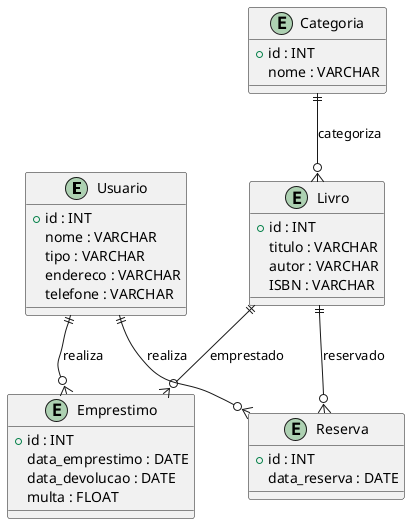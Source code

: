 @startuml Sistema de Biblioteca Universitária
entity "Usuario" as usuario {
    +id : INT
    nome : VARCHAR
    tipo : VARCHAR
    endereco : VARCHAR
    telefone : VARCHAR
}

entity "Categoria" as categoria {
    +id : INT
    nome : VARCHAR
}

entity "Livro" as livro {
    +id : INT
    titulo : VARCHAR
    autor : VARCHAR
    ISBN : VARCHAR
}

entity "Emprestimo" as emprestimo {
    +id : INT
    data_emprestimo : DATE
    data_devolucao : DATE
    multa : FLOAT
}

entity "Reserva" as reserva {
    +id : INT
    data_reserva : DATE
}

usuario ||--o{ emprestimo : realiza
livro ||--o{ emprestimo : emprestado
categoria ||--o{ livro : categoriza
usuario ||--o{ reserva : realiza
livro ||--o{ reserva : reservado
@enduml
